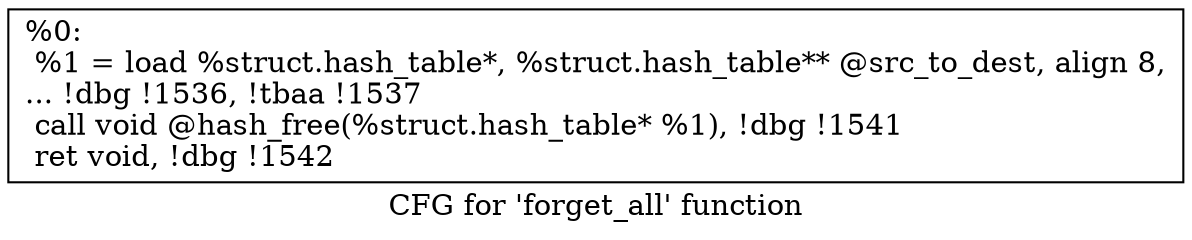 digraph "CFG for 'forget_all' function" {
	label="CFG for 'forget_all' function";

	Node0x28b7280 [shape=record,label="{%0:\l  %1 = load %struct.hash_table*, %struct.hash_table** @src_to_dest, align 8,\l... !dbg !1536, !tbaa !1537\l  call void @hash_free(%struct.hash_table* %1), !dbg !1541\l  ret void, !dbg !1542\l}"];
}
